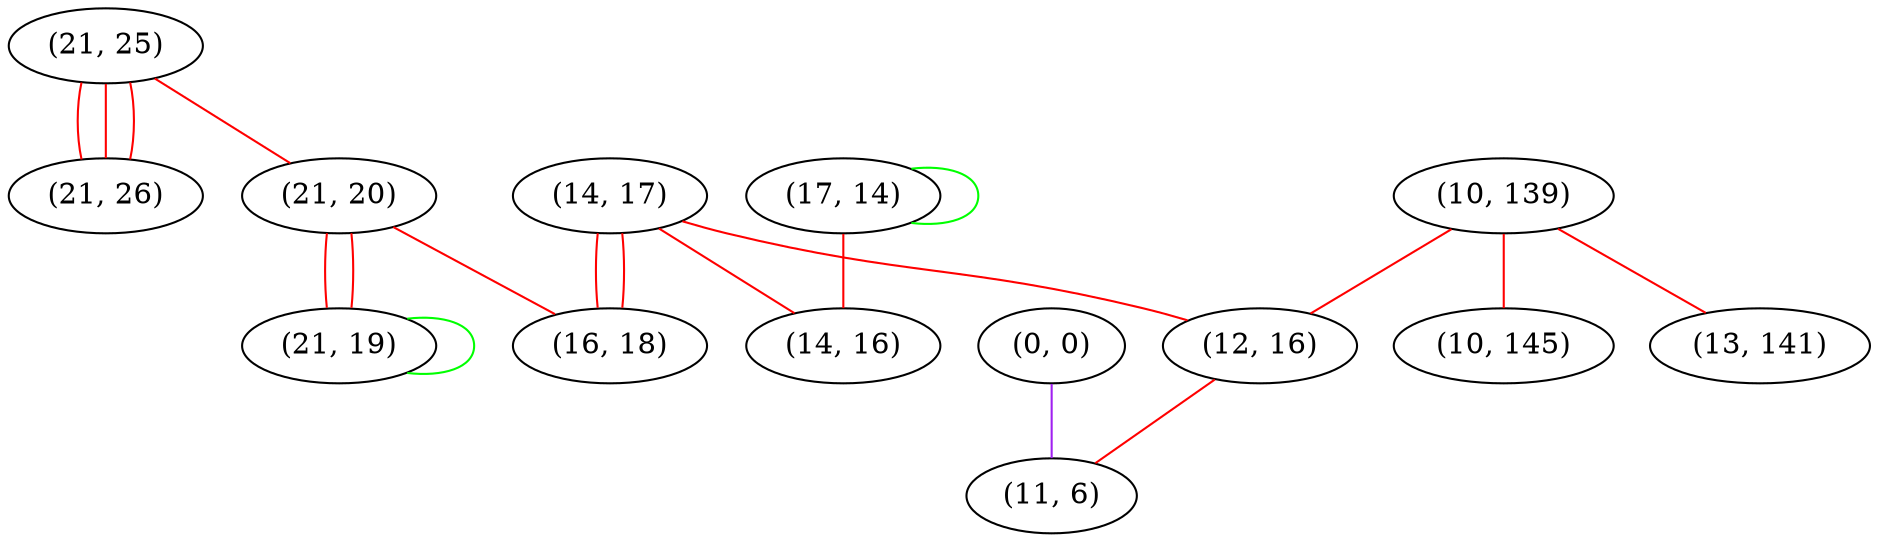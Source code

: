 graph "" {
"(21, 25)";
"(14, 17)";
"(0, 0)";
"(10, 139)";
"(13, 141)";
"(10, 145)";
"(21, 20)";
"(12, 16)";
"(21, 26)";
"(21, 19)";
"(17, 14)";
"(16, 18)";
"(11, 6)";
"(14, 16)";
"(21, 25)" -- "(21, 20)"  [color=red, key=0, weight=1];
"(21, 25)" -- "(21, 26)"  [color=red, key=0, weight=1];
"(21, 25)" -- "(21, 26)"  [color=red, key=1, weight=1];
"(21, 25)" -- "(21, 26)"  [color=red, key=2, weight=1];
"(14, 17)" -- "(14, 16)"  [color=red, key=0, weight=1];
"(14, 17)" -- "(16, 18)"  [color=red, key=0, weight=1];
"(14, 17)" -- "(16, 18)"  [color=red, key=1, weight=1];
"(14, 17)" -- "(12, 16)"  [color=red, key=0, weight=1];
"(0, 0)" -- "(11, 6)"  [color=purple, key=0, weight=4];
"(10, 139)" -- "(13, 141)"  [color=red, key=0, weight=1];
"(10, 139)" -- "(10, 145)"  [color=red, key=0, weight=1];
"(10, 139)" -- "(12, 16)"  [color=red, key=0, weight=1];
"(21, 20)" -- "(16, 18)"  [color=red, key=0, weight=1];
"(21, 20)" -- "(21, 19)"  [color=red, key=0, weight=1];
"(21, 20)" -- "(21, 19)"  [color=red, key=1, weight=1];
"(12, 16)" -- "(11, 6)"  [color=red, key=0, weight=1];
"(21, 19)" -- "(21, 19)"  [color=green, key=0, weight=2];
"(17, 14)" -- "(17, 14)"  [color=green, key=0, weight=2];
"(17, 14)" -- "(14, 16)"  [color=red, key=0, weight=1];
}
